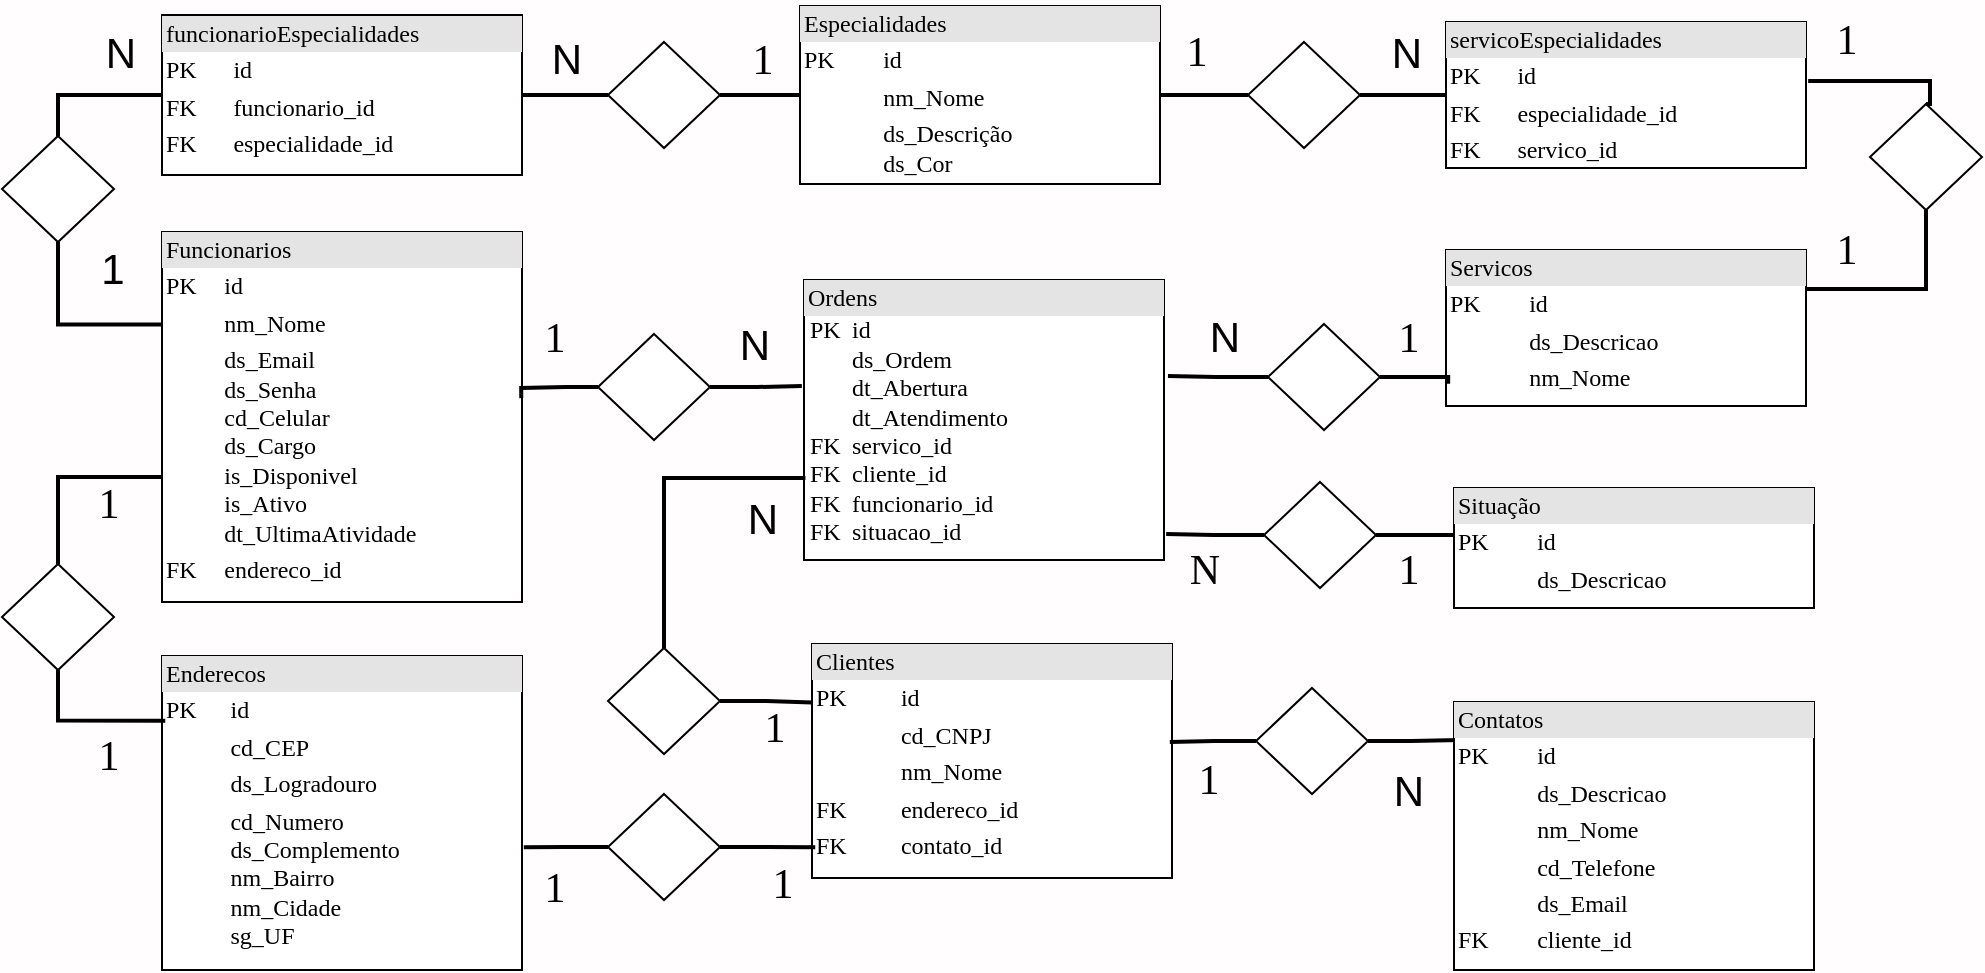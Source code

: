 <mxfile version="24.0.2" type="github">
  <diagram name="Página-1" id="74GLTB2vqmmj7NhmQDI3">
    <mxGraphModel dx="1446" dy="467" grid="0" gridSize="10" guides="1" tooltips="1" connect="1" arrows="1" fold="1" page="0" pageScale="1" pageWidth="827" pageHeight="1169" background="#FFFDFE" math="0" shadow="0">
      <root>
        <mxCell id="0" />
        <mxCell id="1" parent="0" />
        <mxCell id="-mUKGB88UWc1St8DoL5Q-1" value="&lt;div style=&quot;box-sizing:border-box;width:100%;background:#e4e4e4;padding:2px;&quot;&gt;Funcionarios&lt;/div&gt;&lt;table style=&quot;width:100%;font-size:1em;&quot; cellpadding=&quot;2&quot; cellspacing=&quot;0&quot;&gt;&lt;tbody&gt;&lt;tr&gt;&lt;td&gt;PK&lt;/td&gt;&lt;td&gt;id&lt;br&gt;&lt;/td&gt;&lt;/tr&gt;&lt;tr&gt;&lt;td&gt;&lt;br&gt;&lt;/td&gt;&lt;td&gt;nm_Nome&lt;/td&gt;&lt;/tr&gt;&lt;tr&gt;&lt;td&gt;&lt;br&gt;&lt;br&gt;&lt;/td&gt;&lt;td&gt;ds_Email&lt;br&gt;ds_Senha&lt;br&gt;cd_Celular&lt;br&gt;ds_Cargo&lt;br&gt;is_Disponivel&lt;br&gt;is_Ativo&lt;br&gt;dt_UltimaAtividade&lt;br&gt;&lt;/td&gt;&lt;/tr&gt;&lt;tr&gt;&lt;td&gt;FK&lt;/td&gt;&lt;td&gt;endereco_id&lt;br&gt;&lt;/td&gt;&lt;/tr&gt;&lt;tr&gt;&lt;td&gt;&lt;br&gt;&lt;/td&gt;&lt;td&gt;&lt;br&gt;&lt;/td&gt;&lt;/tr&gt;&lt;/tbody&gt;&lt;/table&gt;" style="verticalAlign=top;align=left;overflow=fill;html=1;rounded=0;shadow=0;comic=0;labelBackgroundColor=none;strokeWidth=1;fontFamily=Verdana;fontSize=12" parent="1" vertex="1">
          <mxGeometry x="-100" y="136" width="180" height="185" as="geometry" />
        </mxCell>
        <mxCell id="-mUKGB88UWc1St8DoL5Q-2" value="&lt;div style=&quot;box-sizing: border-box ; width: 100% ; background: #e4e4e4 ; padding: 2px&quot;&gt;Especialidades&lt;/div&gt;&lt;table style=&quot;width: 100% ; font-size: 1em&quot; cellpadding=&quot;2&quot; cellspacing=&quot;0&quot;&gt;&lt;tbody&gt;&lt;tr&gt;&lt;td&gt;PK&lt;/td&gt;&lt;td&gt;id&lt;/td&gt;&lt;/tr&gt;&lt;tr&gt;&lt;td&gt;&lt;br&gt;&lt;/td&gt;&lt;td&gt;nm_Nome&lt;/td&gt;&lt;/tr&gt;&lt;tr&gt;&lt;td&gt;&lt;/td&gt;&lt;td&gt;ds_Descrição&lt;br&gt;ds_Cor&lt;/td&gt;&lt;/tr&gt;&lt;tr&gt;&lt;td&gt;&lt;/td&gt;&lt;td&gt;&lt;br&gt;&lt;/td&gt;&lt;/tr&gt;&lt;/tbody&gt;&lt;/table&gt;" style="verticalAlign=top;align=left;overflow=fill;html=1;rounded=0;shadow=0;comic=0;labelBackgroundColor=none;strokeWidth=1;fontFamily=Verdana;fontSize=12" parent="1" vertex="1">
          <mxGeometry x="219" y="23" width="180" height="89" as="geometry" />
        </mxCell>
        <mxCell id="-mUKGB88UWc1St8DoL5Q-3" value="&lt;div style=&quot;box-sizing: border-box ; width: 100% ; background: #e4e4e4 ; padding: 2px&quot;&gt;Clientes&lt;/div&gt;&lt;table style=&quot;width: 100% ; font-size: 1em&quot; cellpadding=&quot;2&quot; cellspacing=&quot;0&quot;&gt;&lt;tbody&gt;&lt;tr&gt;&lt;td&gt;PK&lt;/td&gt;&lt;td&gt;id&lt;/td&gt;&lt;/tr&gt;&lt;tr&gt;&lt;td&gt;&lt;br&gt;&lt;/td&gt;&lt;td&gt;cd_CNPJ&lt;/td&gt;&lt;/tr&gt;&lt;tr&gt;&lt;td&gt;&lt;/td&gt;&lt;td&gt;nm_Nome&lt;/td&gt;&lt;/tr&gt;&lt;tr&gt;&lt;td&gt;FK&lt;/td&gt;&lt;td&gt;endereco_id&lt;/td&gt;&lt;/tr&gt;&lt;tr&gt;&lt;td&gt;FK&lt;/td&gt;&lt;td&gt;contato_id&lt;/td&gt;&lt;/tr&gt;&lt;/tbody&gt;&lt;/table&gt;" style="verticalAlign=top;align=left;overflow=fill;html=1;rounded=0;shadow=0;comic=0;labelBackgroundColor=none;strokeWidth=1;fontFamily=Verdana;fontSize=12" parent="1" vertex="1">
          <mxGeometry x="225" y="342" width="180" height="117" as="geometry" />
        </mxCell>
        <mxCell id="-mUKGB88UWc1St8DoL5Q-6" value="&lt;div style=&quot;box-sizing:border-box;width:100%;background:#e4e4e4;padding:2px;&quot;&gt;Situação&lt;/div&gt;&lt;table style=&quot;width:100%;font-size:1em;&quot; cellpadding=&quot;2&quot; cellspacing=&quot;0&quot;&gt;&lt;tbody&gt;&lt;tr&gt;&lt;td&gt;PK&lt;/td&gt;&lt;td&gt;id&lt;/td&gt;&lt;/tr&gt;&lt;tr&gt;&lt;td&gt;&lt;br&gt;&lt;/td&gt;&lt;td&gt;ds_Descricao&lt;/td&gt;&lt;/tr&gt;&lt;tr&gt;&lt;td&gt;&lt;/td&gt;&lt;td&gt;&lt;br&gt;&lt;/td&gt;&lt;/tr&gt;&lt;/tbody&gt;&lt;/table&gt;" style="verticalAlign=top;align=left;overflow=fill;html=1;rounded=0;shadow=0;comic=0;labelBackgroundColor=none;strokeWidth=1;fontFamily=Verdana;fontSize=12" parent="1" vertex="1">
          <mxGeometry x="546" y="264" width="180" height="60" as="geometry" />
        </mxCell>
        <mxCell id="-mUKGB88UWc1St8DoL5Q-8" value="&lt;div style=&quot;box-sizing:border-box;width:100%;background:#e4e4e4;padding:2px;&quot;&gt;Servicos&lt;/div&gt;&lt;table style=&quot;width:100%;font-size:1em;&quot; cellpadding=&quot;2&quot; cellspacing=&quot;0&quot;&gt;&lt;tbody&gt;&lt;tr&gt;&lt;td&gt;PK&lt;/td&gt;&lt;td&gt;id&lt;/td&gt;&lt;/tr&gt;&lt;tr&gt;&lt;td&gt;&lt;br&gt;&lt;/td&gt;&lt;td&gt;ds_Descricao&lt;/td&gt;&lt;/tr&gt;&lt;tr&gt;&lt;td&gt;&lt;br&gt;&lt;/td&gt;&lt;td&gt;nm_Nome&lt;/td&gt;&lt;/tr&gt;&lt;tr&gt;&lt;td&gt;&lt;/td&gt;&lt;td&gt;&lt;br&gt;&lt;/td&gt;&lt;/tr&gt;&lt;/tbody&gt;&lt;/table&gt;" style="verticalAlign=top;align=left;overflow=fill;html=1;rounded=0;shadow=0;comic=0;labelBackgroundColor=none;strokeWidth=1;fontFamily=Verdana;fontSize=12" parent="1" vertex="1">
          <mxGeometry x="542" y="145" width="180" height="78" as="geometry" />
        </mxCell>
        <mxCell id="-mUKGB88UWc1St8DoL5Q-9" style="edgeStyle=orthogonalEdgeStyle;rounded=0;orthogonalLoop=1;jettySize=auto;html=1;exitX=0.5;exitY=1;exitDx=0;exitDy=0;" parent="1" source="-mUKGB88UWc1St8DoL5Q-8" target="-mUKGB88UWc1St8DoL5Q-8" edge="1">
          <mxGeometry relative="1" as="geometry" />
        </mxCell>
        <mxCell id="-mUKGB88UWc1St8DoL5Q-11" value="&lt;div style=&quot;box-sizing:border-box;width:100%;background:#e4e4e4;padding:2px;&quot;&gt;funcionarioEspecialidades&lt;/div&gt;&lt;table style=&quot;width:100%;font-size:1em;&quot; cellpadding=&quot;2&quot; cellspacing=&quot;0&quot;&gt;&lt;tbody&gt;&lt;tr&gt;&lt;td&gt;PK&lt;/td&gt;&lt;td&gt;id&lt;/td&gt;&lt;/tr&gt;&lt;tr&gt;&lt;td&gt;FK&lt;/td&gt;&lt;td&gt;funcionario_id&lt;/td&gt;&lt;/tr&gt;&lt;tr&gt;&lt;td&gt;FK&lt;/td&gt;&lt;td&gt;especialidade_id&lt;/td&gt;&lt;/tr&gt;&lt;/tbody&gt;&lt;/table&gt;" style="verticalAlign=top;align=left;overflow=fill;html=1;rounded=0;shadow=0;comic=0;labelBackgroundColor=none;strokeWidth=1;fontFamily=Verdana;fontSize=12" parent="1" vertex="1">
          <mxGeometry x="-100" y="27.5" width="180" height="80" as="geometry" />
        </mxCell>
        <mxCell id="-mUKGB88UWc1St8DoL5Q-14" value="&lt;div style=&quot;box-sizing:border-box;width:100%;background:#e4e4e4;padding:2px;&quot;&gt;servicoEspecialidades&lt;/div&gt;&lt;table style=&quot;width:100%;font-size:1em;&quot; cellpadding=&quot;2&quot; cellspacing=&quot;0&quot;&gt;&lt;tbody&gt;&lt;tr&gt;&lt;td&gt;PK&lt;/td&gt;&lt;td&gt;id&lt;/td&gt;&lt;/tr&gt;&lt;tr&gt;&lt;td&gt;FK&lt;/td&gt;&lt;td&gt;especialidade_id&lt;/td&gt;&lt;/tr&gt;&lt;tr&gt;&lt;td&gt;FK&lt;/td&gt;&lt;td&gt;servico_id&lt;/td&gt;&lt;/tr&gt;&lt;/tbody&gt;&lt;/table&gt;" style="verticalAlign=top;align=left;overflow=fill;html=1;rounded=0;shadow=0;comic=0;labelBackgroundColor=none;strokeWidth=1;fontFamily=Verdana;fontSize=12" parent="1" vertex="1">
          <mxGeometry x="542" y="31" width="180" height="73" as="geometry" />
        </mxCell>
        <mxCell id="-mUKGB88UWc1St8DoL5Q-19" value="&lt;div style=&quot;box-sizing:border-box;width:100%;background:#e4e4e4;padding:2px;&quot;&gt;Enderecos&lt;/div&gt;&lt;table style=&quot;width:100%;font-size:1em;&quot; cellpadding=&quot;2&quot; cellspacing=&quot;0&quot;&gt;&lt;tbody&gt;&lt;tr&gt;&lt;td&gt;PK&lt;/td&gt;&lt;td&gt;id&lt;/td&gt;&lt;/tr&gt;&lt;tr&gt;&lt;td&gt;&lt;br&gt;&lt;/td&gt;&lt;td&gt;cd_CEP&lt;/td&gt;&lt;/tr&gt;&lt;tr&gt;&lt;td&gt;&lt;br&gt;&lt;/td&gt;&lt;td&gt;ds_Logradouro&lt;/td&gt;&lt;/tr&gt;&lt;tr&gt;&lt;td&gt;&lt;br&gt;&lt;/td&gt;&lt;td&gt;cd_Numero&lt;br&gt;ds_Complemento&lt;br&gt;nm_Bairro&lt;br&gt;nm_Cidade&lt;br&gt;sg_UF&lt;/td&gt;&lt;/tr&gt;&lt;tr&gt;&lt;td&gt;&lt;/td&gt;&lt;td&gt;&lt;br&gt;&lt;/td&gt;&lt;/tr&gt;&lt;/tbody&gt;&lt;/table&gt;" style="verticalAlign=top;align=left;overflow=fill;html=1;rounded=0;shadow=0;comic=0;labelBackgroundColor=none;strokeWidth=1;fontFamily=Verdana;fontSize=12" parent="1" vertex="1">
          <mxGeometry x="-100" y="348" width="180" height="157" as="geometry" />
        </mxCell>
        <mxCell id="-mUKGB88UWc1St8DoL5Q-21" value="&lt;div style=&quot;box-sizing:border-box;width:100%;background:#e4e4e4;padding:2px;&quot;&gt;Ordens&lt;/div&gt;&amp;nbsp;PK&lt;span style=&quot;white-space: pre;&quot;&gt;&#x9;&lt;/span&gt;id&lt;div&gt;&lt;span style=&quot;background-color: initial; white-space-collapse: preserve;&quot;&gt;&#x9;&lt;/span&gt;&lt;span style=&quot;background-color: initial;&quot;&gt;ds_Ordem&lt;/span&gt;&lt;br&gt;&lt;/div&gt;&lt;div&gt;&lt;span style=&quot;white-space: pre;&quot;&gt;&#x9;&lt;/span&gt;dt_Abertura&lt;br&gt;&lt;/div&gt;&lt;div&gt;&lt;span style=&quot;white-space: pre;&quot;&gt;&#x9;&lt;/span&gt;dt_Atendimento&lt;/div&gt;&lt;div&gt;&lt;div&gt;&amp;nbsp;FK&lt;span style=&quot;white-space-collapse: preserve;&quot;&gt;&#x9;&lt;/span&gt;servico_id&lt;/div&gt;&lt;div&gt;&amp;nbsp;FK&lt;span style=&quot;white-space-collapse: preserve;&quot;&gt;&#x9;&lt;/span&gt;cliente_id&lt;br&gt;&lt;/div&gt;&lt;div&gt;&amp;nbsp;FK&lt;span style=&quot;white-space-collapse: preserve;&quot;&gt;&#x9;&lt;/span&gt;funcionario_id&lt;/div&gt;&lt;div&gt;&amp;nbsp;FK&lt;span style=&quot;white-space-collapse: preserve;&quot;&gt;&#x9;&lt;/span&gt;situacao_id&lt;/div&gt;&lt;div&gt;&lt;br&gt;&lt;/div&gt;&lt;table style=&quot;width:100%;font-size:1em;&quot; cellpadding=&quot;2&quot; cellspacing=&quot;0&quot;&gt;&lt;tbody&gt;&lt;/tbody&gt;&lt;/table&gt;&lt;/div&gt;" style="verticalAlign=top;align=left;overflow=fill;html=1;rounded=0;shadow=0;comic=0;labelBackgroundColor=none;strokeWidth=1;fontFamily=Verdana;fontSize=12" parent="1" vertex="1">
          <mxGeometry x="221" y="160" width="180" height="140" as="geometry" />
        </mxCell>
        <mxCell id="-mUKGB88UWc1St8DoL5Q-44" style="edgeStyle=none;shape=connector;curved=1;rounded=0;orthogonalLoop=1;jettySize=auto;html=1;exitX=0;exitY=0.5;exitDx=0;exitDy=0;entryX=1;entryY=0.5;entryDx=0;entryDy=0;strokeColor=default;strokeWidth=2;align=center;verticalAlign=middle;fontFamily=Architects Daughter;fontSource=https%3A%2F%2Ffonts.googleapis.com%2Fcss%3Ffamily%3DArchitects%2BDaughter;fontSize=16;fontColor=default;labelBackgroundColor=default;endArrow=none;flowAnimation=0;sourcePerimeterSpacing=8;targetPerimeterSpacing=8;endFill=0;" parent="1" source="-mUKGB88UWc1St8DoL5Q-24" target="-mUKGB88UWc1St8DoL5Q-11" edge="1">
          <mxGeometry relative="1" as="geometry" />
        </mxCell>
        <mxCell id="-mUKGB88UWc1St8DoL5Q-24" value="" style="rhombus;whiteSpace=wrap;html=1;fontFamily=Architects Daughter;fontSource=https%3A%2F%2Ffonts.googleapis.com%2Fcss%3Ffamily%3DArchitects%2BDaughter;" parent="1" vertex="1">
          <mxGeometry x="123" y="41" width="56" height="53" as="geometry" />
        </mxCell>
        <mxCell id="-mUKGB88UWc1St8DoL5Q-32" value="&lt;font face=&quot;Helvetica&quot; style=&quot;font-size: 21px;&quot;&gt;N&lt;/font&gt;" style="text;html=1;align=center;verticalAlign=middle;resizable=0;points=[];autosize=1;strokeColor=none;fillColor=none;fontSize=21;fontFamily=Architects Daughter;fontSource=https%3A%2F%2Ffonts.googleapis.com%2Fcss%3Ffamily%3DArchitects%2BDaughter;" parent="1" vertex="1">
          <mxGeometry x="85" y="31" width="33" height="38" as="geometry" />
        </mxCell>
        <mxCell id="-mUKGB88UWc1St8DoL5Q-40" style="edgeStyle=none;curved=1;rounded=0;orthogonalLoop=1;jettySize=auto;html=1;fontFamily=Architects Daughter;fontSource=https%3A%2F%2Ffonts.googleapis.com%2Fcss%3Ffamily%3DArchitects%2BDaughter;fontSize=16;endArrow=none;sourcePerimeterSpacing=8;targetPerimeterSpacing=8;entryX=0;entryY=0.5;entryDx=0;entryDy=0;strokeWidth=2;flowAnimation=0;exitX=1;exitY=0.5;exitDx=0;exitDy=0;endFill=0;" parent="1" source="-mUKGB88UWc1St8DoL5Q-24" target="-mUKGB88UWc1St8DoL5Q-2" edge="1">
          <mxGeometry relative="1" as="geometry">
            <mxPoint x="219" y="76" as="targetPoint" />
          </mxGeometry>
        </mxCell>
        <mxCell id="-mUKGB88UWc1St8DoL5Q-46" style="edgeStyle=none;shape=connector;curved=1;rounded=0;orthogonalLoop=1;jettySize=auto;html=1;exitX=0;exitY=0.5;exitDx=0;exitDy=0;entryX=1;entryY=0.5;entryDx=0;entryDy=0;strokeColor=default;strokeWidth=2;align=center;verticalAlign=middle;fontFamily=Architects Daughter;fontSource=https%3A%2F%2Ffonts.googleapis.com%2Fcss%3Ffamily%3DArchitects%2BDaughter;fontSize=16;fontColor=default;labelBackgroundColor=default;endArrow=none;flowAnimation=0;sourcePerimeterSpacing=8;targetPerimeterSpacing=8;endFill=0;" parent="1" source="-mUKGB88UWc1St8DoL5Q-45" target="-mUKGB88UWc1St8DoL5Q-2" edge="1">
          <mxGeometry relative="1" as="geometry" />
        </mxCell>
        <mxCell id="-mUKGB88UWc1St8DoL5Q-47" style="edgeStyle=none;shape=connector;curved=1;rounded=0;orthogonalLoop=1;jettySize=auto;html=1;exitX=1;exitY=0.5;exitDx=0;exitDy=0;entryX=0;entryY=0.5;entryDx=0;entryDy=0;strokeColor=default;strokeWidth=2;align=center;verticalAlign=middle;fontFamily=Architects Daughter;fontSource=https%3A%2F%2Ffonts.googleapis.com%2Fcss%3Ffamily%3DArchitects%2BDaughter;fontSize=16;fontColor=default;labelBackgroundColor=default;endArrow=none;flowAnimation=0;sourcePerimeterSpacing=8;targetPerimeterSpacing=8;startSize=14;endSize=14;endFill=0;" parent="1" source="-mUKGB88UWc1St8DoL5Q-45" target="-mUKGB88UWc1St8DoL5Q-14" edge="1">
          <mxGeometry relative="1" as="geometry" />
        </mxCell>
        <mxCell id="-mUKGB88UWc1St8DoL5Q-45" value="" style="rhombus;whiteSpace=wrap;html=1;fontFamily=Architects Daughter;fontSource=https%3A%2F%2Ffonts.googleapis.com%2Fcss%3Ffamily%3DArchitects%2BDaughter;" parent="1" vertex="1">
          <mxGeometry x="443" y="41" width="56" height="53" as="geometry" />
        </mxCell>
        <mxCell id="-mUKGB88UWc1St8DoL5Q-50" style="edgeStyle=orthogonalEdgeStyle;shape=connector;rounded=0;orthogonalLoop=1;jettySize=auto;html=1;strokeColor=default;strokeWidth=2;align=center;verticalAlign=middle;fontFamily=Architects Daughter;fontSource=https%3A%2F%2Ffonts.googleapis.com%2Fcss%3Ffamily%3DArchitects%2BDaughter;fontSize=16;fontColor=default;labelBackgroundColor=default;endArrow=none;endFill=0;flowAnimation=0;sourcePerimeterSpacing=8;targetPerimeterSpacing=8;entryX=0;entryY=0.5;entryDx=0;entryDy=0;exitX=0.5;exitY=0;exitDx=0;exitDy=0;" parent="1" source="-mUKGB88UWc1St8DoL5Q-49" target="-mUKGB88UWc1St8DoL5Q-11" edge="1">
          <mxGeometry relative="1" as="geometry">
            <mxPoint x="-134" y="48" as="targetPoint" />
          </mxGeometry>
        </mxCell>
        <mxCell id="-mUKGB88UWc1St8DoL5Q-52" style="edgeStyle=orthogonalEdgeStyle;shape=connector;rounded=0;orthogonalLoop=1;jettySize=auto;html=1;exitX=0.5;exitY=1;exitDx=0;exitDy=0;entryX=0;entryY=0.25;entryDx=0;entryDy=0;strokeColor=default;strokeWidth=2;align=center;verticalAlign=middle;fontFamily=Architects Daughter;fontSource=https%3A%2F%2Ffonts.googleapis.com%2Fcss%3Ffamily%3DArchitects%2BDaughter;fontSize=16;fontColor=default;labelBackgroundColor=default;endArrow=none;endFill=0;flowAnimation=0;sourcePerimeterSpacing=8;targetPerimeterSpacing=8;" parent="1" source="-mUKGB88UWc1St8DoL5Q-49" target="-mUKGB88UWc1St8DoL5Q-1" edge="1">
          <mxGeometry relative="1" as="geometry" />
        </mxCell>
        <mxCell id="-mUKGB88UWc1St8DoL5Q-49" value="" style="rhombus;whiteSpace=wrap;html=1;fontFamily=Architects Daughter;fontSource=https%3A%2F%2Ffonts.googleapis.com%2Fcss%3Ffamily%3DArchitects%2BDaughter;" parent="1" vertex="1">
          <mxGeometry x="-180" y="88" width="56" height="53" as="geometry" />
        </mxCell>
        <mxCell id="-mUKGB88UWc1St8DoL5Q-53" value="&lt;font face=&quot;Helvetica&quot; style=&quot;font-size: 21px;&quot;&gt;N&lt;/font&gt;" style="text;html=1;align=center;verticalAlign=middle;resizable=0;points=[];autosize=1;strokeColor=none;fillColor=none;fontSize=21;fontFamily=Architects Daughter;fontSource=https%3A%2F%2Ffonts.googleapis.com%2Fcss%3Ffamily%3DArchitects%2BDaughter;" parent="1" vertex="1">
          <mxGeometry x="-138" y="27.5" width="33" height="38" as="geometry" />
        </mxCell>
        <mxCell id="-mUKGB88UWc1St8DoL5Q-54" value="&lt;font face=&quot;Helvetica&quot; style=&quot;font-size: 21px;&quot;&gt;1&lt;/font&gt;" style="text;html=1;align=center;verticalAlign=middle;resizable=0;points=[];autosize=1;strokeColor=none;fillColor=none;fontSize=21;fontFamily=Architects Daughter;fontSource=https%3A%2F%2Ffonts.googleapis.com%2Fcss%3Ffamily%3DArchitects%2BDaughter;" parent="1" vertex="1">
          <mxGeometry x="-140" y="136" width="30" height="38" as="geometry" />
        </mxCell>
        <mxCell id="-mUKGB88UWc1St8DoL5Q-55" value="&lt;font face=&quot;Verdana&quot;&gt;1&lt;/font&gt;" style="text;html=1;align=center;verticalAlign=middle;resizable=0;points=[];autosize=1;strokeColor=none;fillColor=none;fontSize=21;fontFamily=Architects Daughter;fontSource=https%3A%2F%2Ffonts.googleapis.com%2Fcss%3Ffamily%3DArchitects%2BDaughter;" parent="1" vertex="1">
          <mxGeometry x="184" y="30" width="31" height="39" as="geometry" />
        </mxCell>
        <mxCell id="-mUKGB88UWc1St8DoL5Q-57" value="" style="rhombus;whiteSpace=wrap;html=1;fontFamily=Architects Daughter;fontSource=https%3A%2F%2Ffonts.googleapis.com%2Fcss%3Ffamily%3DArchitects%2BDaughter;" parent="1" vertex="1">
          <mxGeometry x="118" y="187" width="56" height="53" as="geometry" />
        </mxCell>
        <mxCell id="-mUKGB88UWc1St8DoL5Q-60" value="&lt;font face=&quot;Helvetica&quot; style=&quot;font-size: 21px;&quot;&gt;N&lt;/font&gt;" style="text;html=1;align=center;verticalAlign=middle;resizable=0;points=[];autosize=1;strokeColor=none;fillColor=none;fontSize=21;fontFamily=Architects Daughter;fontSource=https%3A%2F%2Ffonts.googleapis.com%2Fcss%3Ffamily%3DArchitects%2BDaughter;" parent="1" vertex="1">
          <mxGeometry x="179" y="174" width="33" height="38" as="geometry" />
        </mxCell>
        <mxCell id="-mUKGB88UWc1St8DoL5Q-61" value="&lt;font face=&quot;Verdana&quot;&gt;1&lt;/font&gt;" style="text;html=1;align=center;verticalAlign=middle;resizable=0;points=[];autosize=1;strokeColor=none;fillColor=none;fontSize=21;fontFamily=Architects Daughter;fontSource=https%3A%2F%2Ffonts.googleapis.com%2Fcss%3Ffamily%3DArchitects%2BDaughter;" parent="1" vertex="1">
          <mxGeometry x="80" y="169" width="31" height="39" as="geometry" />
        </mxCell>
        <mxCell id="-mUKGB88UWc1St8DoL5Q-62" value="&lt;font face=&quot;Helvetica&quot; style=&quot;font-size: 21px;&quot;&gt;N&lt;/font&gt;" style="text;html=1;align=center;verticalAlign=middle;resizable=0;points=[];autosize=1;strokeColor=none;fillColor=none;fontSize=21;fontFamily=Architects Daughter;fontSource=https%3A%2F%2Ffonts.googleapis.com%2Fcss%3Ffamily%3DArchitects%2BDaughter;" parent="1" vertex="1">
          <mxGeometry x="505" y="27.5" width="33" height="38" as="geometry" />
        </mxCell>
        <mxCell id="-mUKGB88UWc1St8DoL5Q-63" value="&lt;font face=&quot;Verdana&quot;&gt;1&lt;/font&gt;" style="text;html=1;align=center;verticalAlign=middle;resizable=0;points=[];autosize=1;strokeColor=none;fillColor=none;fontSize=21;fontFamily=Architects Daughter;fontSource=https%3A%2F%2Ffonts.googleapis.com%2Fcss%3Ffamily%3DArchitects%2BDaughter;" parent="1" vertex="1">
          <mxGeometry x="401" y="26.5" width="31" height="39" as="geometry" />
        </mxCell>
        <mxCell id="-mUKGB88UWc1St8DoL5Q-64" value="" style="rhombus;whiteSpace=wrap;html=1;fontFamily=Architects Daughter;fontSource=https%3A%2F%2Ffonts.googleapis.com%2Fcss%3Ffamily%3DArchitects%2BDaughter;" parent="1" vertex="1">
          <mxGeometry x="754" y="72" width="56" height="53" as="geometry" />
        </mxCell>
        <mxCell id="-mUKGB88UWc1St8DoL5Q-65" style="edgeStyle=orthogonalEdgeStyle;shape=connector;rounded=0;orthogonalLoop=1;jettySize=auto;html=1;exitX=0.5;exitY=0;exitDx=0;exitDy=0;entryX=1.006;entryY=0.404;entryDx=0;entryDy=0;entryPerimeter=0;strokeColor=default;strokeWidth=2;align=center;verticalAlign=middle;fontFamily=Architects Daughter;fontSource=https%3A%2F%2Ffonts.googleapis.com%2Fcss%3Ffamily%3DArchitects%2BDaughter;fontSize=16;fontColor=default;labelBackgroundColor=default;endArrow=none;endFill=0;flowAnimation=0;sourcePerimeterSpacing=8;targetPerimeterSpacing=8;" parent="1" source="-mUKGB88UWc1St8DoL5Q-64" target="-mUKGB88UWc1St8DoL5Q-14" edge="1">
          <mxGeometry relative="1" as="geometry">
            <Array as="points">
              <mxPoint x="784" y="61" />
            </Array>
          </mxGeometry>
        </mxCell>
        <mxCell id="-mUKGB88UWc1St8DoL5Q-66" style="edgeStyle=orthogonalEdgeStyle;shape=connector;rounded=0;orthogonalLoop=1;jettySize=auto;html=1;exitX=0.5;exitY=1;exitDx=0;exitDy=0;strokeColor=default;strokeWidth=2;align=center;verticalAlign=middle;fontFamily=Architects Daughter;fontSource=https%3A%2F%2Ffonts.googleapis.com%2Fcss%3Ffamily%3DArchitects%2BDaughter;fontSize=16;fontColor=default;labelBackgroundColor=default;endArrow=none;endFill=0;flowAnimation=0;sourcePerimeterSpacing=8;targetPerimeterSpacing=8;entryX=1;entryY=0.25;entryDx=0;entryDy=0;" parent="1" source="-mUKGB88UWc1St8DoL5Q-64" target="-mUKGB88UWc1St8DoL5Q-8" edge="1">
          <mxGeometry relative="1" as="geometry" />
        </mxCell>
        <mxCell id="-mUKGB88UWc1St8DoL5Q-69" value="&lt;font face=&quot;Verdana&quot;&gt;1&lt;/font&gt;" style="text;html=1;align=center;verticalAlign=middle;resizable=0;points=[];autosize=1;strokeColor=none;fillColor=none;fontSize=21;fontFamily=Architects Daughter;fontSource=https%3A%2F%2Ffonts.googleapis.com%2Fcss%3Ffamily%3DArchitects%2BDaughter;" parent="1" vertex="1">
          <mxGeometry x="726" y="20" width="31" height="39" as="geometry" />
        </mxCell>
        <mxCell id="-mUKGB88UWc1St8DoL5Q-70" value="&lt;font face=&quot;Verdana&quot;&gt;1&lt;/font&gt;" style="text;html=1;align=center;verticalAlign=middle;resizable=0;points=[];autosize=1;strokeColor=none;fillColor=none;fontSize=21;fontFamily=Architects Daughter;fontSource=https%3A%2F%2Ffonts.googleapis.com%2Fcss%3Ffamily%3DArchitects%2BDaughter;" parent="1" vertex="1">
          <mxGeometry x="726" y="125" width="31" height="39" as="geometry" />
        </mxCell>
        <mxCell id="-mUKGB88UWc1St8DoL5Q-71" value="" style="rhombus;whiteSpace=wrap;html=1;fontFamily=Architects Daughter;fontSource=https%3A%2F%2Ffonts.googleapis.com%2Fcss%3Ffamily%3DArchitects%2BDaughter;" parent="1" vertex="1">
          <mxGeometry x="453" y="182" width="56" height="53" as="geometry" />
        </mxCell>
        <mxCell id="-mUKGB88UWc1St8DoL5Q-72" value="" style="rhombus;whiteSpace=wrap;html=1;fontFamily=Architects Daughter;fontSource=https%3A%2F%2Ffonts.googleapis.com%2Fcss%3Ffamily%3DArchitects%2BDaughter;" parent="1" vertex="1">
          <mxGeometry x="451" y="261" width="56" height="53" as="geometry" />
        </mxCell>
        <mxCell id="-mUKGB88UWc1St8DoL5Q-73" style="edgeStyle=orthogonalEdgeStyle;shape=connector;rounded=0;orthogonalLoop=1;jettySize=auto;html=1;exitX=1;exitY=0.5;exitDx=0;exitDy=0;entryX=0;entryY=0.383;entryDx=0;entryDy=0;entryPerimeter=0;strokeColor=default;strokeWidth=2;align=center;verticalAlign=middle;fontFamily=Architects Daughter;fontSource=https%3A%2F%2Ffonts.googleapis.com%2Fcss%3Ffamily%3DArchitects%2BDaughter;fontSize=16;fontColor=default;labelBackgroundColor=default;endArrow=none;endFill=0;flowAnimation=0;sourcePerimeterSpacing=8;targetPerimeterSpacing=8;" parent="1" source="-mUKGB88UWc1St8DoL5Q-72" target="-mUKGB88UWc1St8DoL5Q-6" edge="1">
          <mxGeometry relative="1" as="geometry" />
        </mxCell>
        <mxCell id="-mUKGB88UWc1St8DoL5Q-79" value="&lt;font face=&quot;Verdana&quot;&gt;1&lt;/font&gt;" style="text;html=1;align=center;verticalAlign=middle;resizable=0;points=[];autosize=1;strokeColor=none;fillColor=none;fontSize=21;fontFamily=Architects Daughter;fontSource=https%3A%2F%2Ffonts.googleapis.com%2Fcss%3Ffamily%3DArchitects%2BDaughter;" parent="1" vertex="1">
          <mxGeometry x="507" y="169" width="31" height="39" as="geometry" />
        </mxCell>
        <mxCell id="-mUKGB88UWc1St8DoL5Q-80" value="&lt;font face=&quot;Helvetica&quot; style=&quot;font-size: 21px;&quot;&gt;N&lt;/font&gt;" style="text;html=1;align=center;verticalAlign=middle;resizable=0;points=[];autosize=1;strokeColor=none;fillColor=none;fontSize=21;fontFamily=Architects Daughter;fontSource=https%3A%2F%2Ffonts.googleapis.com%2Fcss%3Ffamily%3DArchitects%2BDaughter;" parent="1" vertex="1">
          <mxGeometry x="414" y="170" width="33" height="38" as="geometry" />
        </mxCell>
        <mxCell id="-mUKGB88UWc1St8DoL5Q-82" value="&lt;font face=&quot;Verdana&quot;&gt;N&lt;/font&gt;" style="text;html=1;align=center;verticalAlign=middle;resizable=0;points=[];autosize=1;strokeColor=none;fillColor=none;fontSize=21;fontFamily=Architects Daughter;fontSource=https%3A%2F%2Ffonts.googleapis.com%2Fcss%3Ffamily%3DArchitects%2BDaughter;" parent="1" vertex="1">
          <mxGeometry x="404" y="285" width="34" height="39" as="geometry" />
        </mxCell>
        <mxCell id="-mUKGB88UWc1St8DoL5Q-83" value="&lt;font face=&quot;Verdana&quot;&gt;1&lt;/font&gt;" style="text;html=1;align=center;verticalAlign=middle;resizable=0;points=[];autosize=1;strokeColor=none;fillColor=none;fontSize=21;fontFamily=Architects Daughter;fontSource=https%3A%2F%2Ffonts.googleapis.com%2Fcss%3Ffamily%3DArchitects%2BDaughter;" parent="1" vertex="1">
          <mxGeometry x="507" y="285" width="31" height="39" as="geometry" />
        </mxCell>
        <mxCell id="-mUKGB88UWc1St8DoL5Q-119" style="edgeStyle=orthogonalEdgeStyle;shape=connector;rounded=0;orthogonalLoop=1;jettySize=auto;html=1;exitX=1;exitY=0.5;exitDx=0;exitDy=0;entryX=0.017;entryY=0.142;entryDx=0;entryDy=0;strokeColor=default;strokeWidth=2;align=center;verticalAlign=middle;fontFamily=Architects Daughter;fontSource=https%3A%2F%2Ffonts.googleapis.com%2Fcss%3Ffamily%3DArchitects%2BDaughter;fontSize=16;fontColor=default;labelBackgroundColor=default;endArrow=none;endFill=0;flowAnimation=0;sourcePerimeterSpacing=8;targetPerimeterSpacing=8;entryPerimeter=0;" parent="1" source="-mUKGB88UWc1St8DoL5Q-84" target="-mUKGB88UWc1St8DoL5Q-116" edge="1">
          <mxGeometry relative="1" as="geometry" />
        </mxCell>
        <mxCell id="-mUKGB88UWc1St8DoL5Q-84" value="" style="rhombus;whiteSpace=wrap;html=1;fontFamily=Architects Daughter;fontSource=https%3A%2F%2Ffonts.googleapis.com%2Fcss%3Ffamily%3DArchitects%2BDaughter;" parent="1" vertex="1">
          <mxGeometry x="447" y="364" width="56" height="53" as="geometry" />
        </mxCell>
        <mxCell id="-mUKGB88UWc1St8DoL5Q-85" value="" style="rhombus;whiteSpace=wrap;html=1;fontFamily=Architects Daughter;fontSource=https%3A%2F%2Ffonts.googleapis.com%2Fcss%3Ffamily%3DArchitects%2BDaughter;" parent="1" vertex="1">
          <mxGeometry x="123" y="417" width="56" height="53" as="geometry" />
        </mxCell>
        <mxCell id="-mUKGB88UWc1St8DoL5Q-96" style="edgeStyle=orthogonalEdgeStyle;shape=connector;rounded=0;orthogonalLoop=1;jettySize=auto;html=1;exitX=1;exitY=0.5;exitDx=0;exitDy=0;entryX=0;entryY=0.25;entryDx=0;entryDy=0;strokeColor=default;strokeWidth=2;align=center;verticalAlign=middle;fontFamily=Architects Daughter;fontSource=https%3A%2F%2Ffonts.googleapis.com%2Fcss%3Ffamily%3DArchitects%2BDaughter;fontSize=16;fontColor=default;labelBackgroundColor=default;endArrow=none;endFill=0;flowAnimation=0;sourcePerimeterSpacing=8;targetPerimeterSpacing=8;" parent="1" source="-mUKGB88UWc1St8DoL5Q-86" target="-mUKGB88UWc1St8DoL5Q-3" edge="1">
          <mxGeometry relative="1" as="geometry" />
        </mxCell>
        <mxCell id="-mUKGB88UWc1St8DoL5Q-86" value="" style="rhombus;whiteSpace=wrap;html=1;fontFamily=Architects Daughter;fontSource=https%3A%2F%2Ffonts.googleapis.com%2Fcss%3Ffamily%3DArchitects%2BDaughter;" parent="1" vertex="1">
          <mxGeometry x="123" y="344" width="56" height="53" as="geometry" />
        </mxCell>
        <mxCell id="-mUKGB88UWc1St8DoL5Q-88" style="edgeStyle=orthogonalEdgeStyle;shape=connector;rounded=0;orthogonalLoop=1;jettySize=auto;html=1;exitX=0;exitY=0.5;exitDx=0;exitDy=0;entryX=0.994;entryY=0.419;entryDx=0;entryDy=0;entryPerimeter=0;strokeColor=default;strokeWidth=2;align=center;verticalAlign=middle;fontFamily=Architects Daughter;fontSource=https%3A%2F%2Ffonts.googleapis.com%2Fcss%3Ffamily%3DArchitects%2BDaughter;fontSize=16;fontColor=default;labelBackgroundColor=default;endArrow=none;endFill=0;flowAnimation=0;sourcePerimeterSpacing=8;targetPerimeterSpacing=8;" parent="1" source="-mUKGB88UWc1St8DoL5Q-84" target="-mUKGB88UWc1St8DoL5Q-3" edge="1">
          <mxGeometry relative="1" as="geometry" />
        </mxCell>
        <mxCell id="-mUKGB88UWc1St8DoL5Q-89" style="edgeStyle=orthogonalEdgeStyle;shape=connector;rounded=0;orthogonalLoop=1;jettySize=auto;html=1;exitX=1;exitY=0.5;exitDx=0;exitDy=0;entryX=0.009;entryY=0.869;entryDx=0;entryDy=0;entryPerimeter=0;strokeColor=default;strokeWidth=2;align=center;verticalAlign=middle;fontFamily=Architects Daughter;fontSource=https%3A%2F%2Ffonts.googleapis.com%2Fcss%3Ffamily%3DArchitects%2BDaughter;fontSize=16;fontColor=default;labelBackgroundColor=default;endArrow=none;endFill=0;flowAnimation=0;sourcePerimeterSpacing=8;targetPerimeterSpacing=8;" parent="1" source="-mUKGB88UWc1St8DoL5Q-85" target="-mUKGB88UWc1St8DoL5Q-3" edge="1">
          <mxGeometry relative="1" as="geometry" />
        </mxCell>
        <mxCell id="-mUKGB88UWc1St8DoL5Q-91" style="edgeStyle=orthogonalEdgeStyle;shape=connector;rounded=0;orthogonalLoop=1;jettySize=auto;html=1;exitX=0;exitY=0.5;exitDx=0;exitDy=0;entryX=1.005;entryY=0.609;entryDx=0;entryDy=0;entryPerimeter=0;strokeColor=default;strokeWidth=2;align=center;verticalAlign=middle;fontFamily=Architects Daughter;fontSource=https%3A%2F%2Ffonts.googleapis.com%2Fcss%3Ffamily%3DArchitects%2BDaughter;fontSize=16;fontColor=default;labelBackgroundColor=default;endArrow=none;endFill=0;flowAnimation=0;sourcePerimeterSpacing=8;targetPerimeterSpacing=8;" parent="1" source="-mUKGB88UWc1St8DoL5Q-85" target="-mUKGB88UWc1St8DoL5Q-19" edge="1">
          <mxGeometry relative="1" as="geometry" />
        </mxCell>
        <mxCell id="-mUKGB88UWc1St8DoL5Q-94" style="edgeStyle=orthogonalEdgeStyle;shape=connector;rounded=0;orthogonalLoop=1;jettySize=auto;html=1;exitX=0.5;exitY=1;exitDx=0;exitDy=0;strokeColor=default;strokeWidth=2;align=center;verticalAlign=middle;fontFamily=Architects Daughter;fontSource=https%3A%2F%2Ffonts.googleapis.com%2Fcss%3Ffamily%3DArchitects%2BDaughter;fontSize=16;fontColor=default;labelBackgroundColor=default;endArrow=none;endFill=0;flowAnimation=0;sourcePerimeterSpacing=8;targetPerimeterSpacing=8;entryX=0.009;entryY=0.206;entryDx=0;entryDy=0;entryPerimeter=0;" parent="1" source="-mUKGB88UWc1St8DoL5Q-92" target="-mUKGB88UWc1St8DoL5Q-19" edge="1">
          <mxGeometry relative="1" as="geometry" />
        </mxCell>
        <mxCell id="-mUKGB88UWc1St8DoL5Q-92" value="" style="rhombus;whiteSpace=wrap;html=1;fontFamily=Architects Daughter;fontSource=https%3A%2F%2Ffonts.googleapis.com%2Fcss%3Ffamily%3DArchitects%2BDaughter;" parent="1" vertex="1">
          <mxGeometry x="-180" y="302" width="56" height="53" as="geometry" />
        </mxCell>
        <mxCell id="-mUKGB88UWc1St8DoL5Q-95" style="edgeStyle=orthogonalEdgeStyle;shape=connector;rounded=0;orthogonalLoop=1;jettySize=auto;html=1;exitX=0.5;exitY=0;exitDx=0;exitDy=0;entryX=0;entryY=0.662;entryDx=0;entryDy=0;entryPerimeter=0;strokeColor=default;strokeWidth=2;align=center;verticalAlign=middle;fontFamily=Architects Daughter;fontSource=https%3A%2F%2Ffonts.googleapis.com%2Fcss%3Ffamily%3DArchitects%2BDaughter;fontSize=16;fontColor=default;labelBackgroundColor=default;endArrow=none;endFill=0;flowAnimation=0;sourcePerimeterSpacing=8;targetPerimeterSpacing=8;" parent="1" source="-mUKGB88UWc1St8DoL5Q-92" target="-mUKGB88UWc1St8DoL5Q-1" edge="1">
          <mxGeometry relative="1" as="geometry" />
        </mxCell>
        <mxCell id="-mUKGB88UWc1St8DoL5Q-97" style="edgeStyle=orthogonalEdgeStyle;shape=connector;rounded=0;orthogonalLoop=1;jettySize=auto;html=1;exitX=0.5;exitY=0;exitDx=0;exitDy=0;entryX=0.004;entryY=0.707;entryDx=0;entryDy=0;entryPerimeter=0;strokeColor=default;strokeWidth=2;align=center;verticalAlign=middle;fontFamily=Architects Daughter;fontSource=https%3A%2F%2Ffonts.googleapis.com%2Fcss%3Ffamily%3DArchitects%2BDaughter;fontSize=16;fontColor=default;labelBackgroundColor=default;endArrow=none;endFill=0;flowAnimation=0;sourcePerimeterSpacing=8;targetPerimeterSpacing=8;" parent="1" source="-mUKGB88UWc1St8DoL5Q-86" target="-mUKGB88UWc1St8DoL5Q-21" edge="1">
          <mxGeometry relative="1" as="geometry" />
        </mxCell>
        <mxCell id="-mUKGB88UWc1St8DoL5Q-99" style="edgeStyle=orthogonalEdgeStyle;shape=connector;rounded=0;orthogonalLoop=1;jettySize=auto;html=1;exitX=0;exitY=0.5;exitDx=0;exitDy=0;entryX=1.006;entryY=0.907;entryDx=0;entryDy=0;entryPerimeter=0;strokeColor=default;strokeWidth=2;align=center;verticalAlign=middle;fontFamily=Architects Daughter;fontSource=https%3A%2F%2Ffonts.googleapis.com%2Fcss%3Ffamily%3DArchitects%2BDaughter;fontSize=16;fontColor=default;labelBackgroundColor=default;endArrow=none;endFill=0;flowAnimation=0;sourcePerimeterSpacing=8;targetPerimeterSpacing=8;" parent="1" source="-mUKGB88UWc1St8DoL5Q-72" target="-mUKGB88UWc1St8DoL5Q-21" edge="1">
          <mxGeometry relative="1" as="geometry" />
        </mxCell>
        <mxCell id="-mUKGB88UWc1St8DoL5Q-101" style="edgeStyle=orthogonalEdgeStyle;shape=connector;rounded=0;orthogonalLoop=1;jettySize=auto;html=1;exitX=0;exitY=0.5;exitDx=0;exitDy=0;strokeColor=default;strokeWidth=2;align=center;verticalAlign=middle;fontFamily=Architects Daughter;fontSource=https%3A%2F%2Ffonts.googleapis.com%2Fcss%3Ffamily%3DArchitects%2BDaughter;fontSize=16;fontColor=default;labelBackgroundColor=default;endArrow=none;endFill=0;flowAnimation=0;sourcePerimeterSpacing=8;targetPerimeterSpacing=8;entryX=0.998;entryY=0.449;entryDx=0;entryDy=0;entryPerimeter=0;" parent="1" source="-mUKGB88UWc1St8DoL5Q-57" target="-mUKGB88UWc1St8DoL5Q-1" edge="1">
          <mxGeometry relative="1" as="geometry">
            <mxPoint x="80" y="216" as="targetPoint" />
            <Array as="points">
              <mxPoint x="102" y="213" />
              <mxPoint x="102" y="214" />
            </Array>
          </mxGeometry>
        </mxCell>
        <mxCell id="-mUKGB88UWc1St8DoL5Q-102" style="edgeStyle=orthogonalEdgeStyle;shape=connector;rounded=0;orthogonalLoop=1;jettySize=auto;html=1;exitX=1;exitY=0.5;exitDx=0;exitDy=0;entryX=-0.006;entryY=0.379;entryDx=0;entryDy=0;entryPerimeter=0;strokeColor=default;strokeWidth=2;align=center;verticalAlign=middle;fontFamily=Architects Daughter;fontSource=https%3A%2F%2Ffonts.googleapis.com%2Fcss%3Ffamily%3DArchitects%2BDaughter;fontSize=16;fontColor=default;labelBackgroundColor=default;endArrow=none;endFill=0;flowAnimation=0;sourcePerimeterSpacing=8;targetPerimeterSpacing=8;" parent="1" source="-mUKGB88UWc1St8DoL5Q-57" target="-mUKGB88UWc1St8DoL5Q-21" edge="1">
          <mxGeometry relative="1" as="geometry" />
        </mxCell>
        <mxCell id="-mUKGB88UWc1St8DoL5Q-105" style="edgeStyle=orthogonalEdgeStyle;shape=connector;rounded=0;orthogonalLoop=1;jettySize=auto;html=1;exitX=1;exitY=0.5;exitDx=0;exitDy=0;entryX=0.006;entryY=0.857;entryDx=0;entryDy=0;entryPerimeter=0;strokeColor=default;strokeWidth=2;align=center;verticalAlign=middle;fontFamily=Architects Daughter;fontSource=https%3A%2F%2Ffonts.googleapis.com%2Fcss%3Ffamily%3DArchitects%2BDaughter;fontSize=16;fontColor=default;labelBackgroundColor=default;endArrow=none;endFill=0;flowAnimation=0;sourcePerimeterSpacing=8;targetPerimeterSpacing=8;" parent="1" source="-mUKGB88UWc1St8DoL5Q-71" target="-mUKGB88UWc1St8DoL5Q-8" edge="1">
          <mxGeometry relative="1" as="geometry" />
        </mxCell>
        <mxCell id="-mUKGB88UWc1St8DoL5Q-106" style="edgeStyle=orthogonalEdgeStyle;shape=connector;rounded=0;orthogonalLoop=1;jettySize=auto;html=1;exitX=0;exitY=0.5;exitDx=0;exitDy=0;entryX=1.011;entryY=0.343;entryDx=0;entryDy=0;strokeColor=default;strokeWidth=2;align=center;verticalAlign=middle;fontFamily=Architects Daughter;fontSource=https%3A%2F%2Ffonts.googleapis.com%2Fcss%3Ffamily%3DArchitects%2BDaughter;fontSize=16;fontColor=default;labelBackgroundColor=default;endArrow=none;endFill=0;flowAnimation=0;sourcePerimeterSpacing=8;targetPerimeterSpacing=8;entryPerimeter=0;" parent="1" source="-mUKGB88UWc1St8DoL5Q-71" target="-mUKGB88UWc1St8DoL5Q-21" edge="1">
          <mxGeometry relative="1" as="geometry">
            <Array as="points">
              <mxPoint x="427" y="208" />
            </Array>
          </mxGeometry>
        </mxCell>
        <mxCell id="-mUKGB88UWc1St8DoL5Q-108" value="&lt;font face=&quot;Verdana&quot;&gt;1&lt;/font&gt;" style="text;html=1;align=center;verticalAlign=middle;resizable=0;points=[];autosize=1;strokeColor=none;fillColor=none;fontSize=21;fontFamily=Architects Daughter;fontSource=https%3A%2F%2Ffonts.googleapis.com%2Fcss%3Ffamily%3DArchitects%2BDaughter;" parent="1" vertex="1">
          <mxGeometry x="407" y="390" width="31" height="39" as="geometry" />
        </mxCell>
        <mxCell id="-mUKGB88UWc1St8DoL5Q-109" value="&lt;font face=&quot;Helvetica&quot; style=&quot;font-size: 21px;&quot;&gt;N&lt;/font&gt;" style="text;html=1;align=center;verticalAlign=middle;resizable=0;points=[];autosize=1;strokeColor=none;fillColor=none;fontSize=21;fontFamily=Architects Daughter;fontSource=https%3A%2F%2Ffonts.googleapis.com%2Fcss%3Ffamily%3DArchitects%2BDaughter;" parent="1" vertex="1">
          <mxGeometry x="506" y="397" width="33" height="38" as="geometry" />
        </mxCell>
        <mxCell id="-mUKGB88UWc1St8DoL5Q-111" value="&lt;span style=&quot;font-family: Verdana;&quot;&gt;1&lt;/span&gt;" style="text;html=1;align=center;verticalAlign=middle;resizable=0;points=[];autosize=1;strokeColor=none;fillColor=none;fontSize=21;fontFamily=Architects Daughter;fontSource=https%3A%2F%2Ffonts.googleapis.com%2Fcss%3Ffamily%3DArchitects%2BDaughter;" parent="1" vertex="1">
          <mxGeometry x="194" y="442" width="31" height="39" as="geometry" />
        </mxCell>
        <mxCell id="-mUKGB88UWc1St8DoL5Q-112" value="&lt;font face=&quot;Helvetica&quot; style=&quot;font-size: 21px;&quot;&gt;N&lt;/font&gt;" style="text;html=1;align=center;verticalAlign=middle;resizable=0;points=[];autosize=1;strokeColor=none;fillColor=none;fontSize=21;fontFamily=Architects Daughter;fontSource=https%3A%2F%2Ffonts.googleapis.com%2Fcss%3Ffamily%3DArchitects%2BDaughter;" parent="1" vertex="1">
          <mxGeometry x="183" y="261" width="33" height="38" as="geometry" />
        </mxCell>
        <mxCell id="-mUKGB88UWc1St8DoL5Q-113" value="&lt;span style=&quot;font-family: Verdana;&quot;&gt;1&lt;/span&gt;" style="text;html=1;align=center;verticalAlign=middle;resizable=0;points=[];autosize=1;strokeColor=none;fillColor=none;fontSize=21;fontFamily=Architects Daughter;fontSource=https%3A%2F%2Ffonts.googleapis.com%2Fcss%3Ffamily%3DArchitects%2BDaughter;" parent="1" vertex="1">
          <mxGeometry x="190" y="364" width="31" height="39" as="geometry" />
        </mxCell>
        <mxCell id="-mUKGB88UWc1St8DoL5Q-115" value="&lt;span style=&quot;font-family: Verdana;&quot;&gt;1&lt;/span&gt;" style="text;html=1;align=center;verticalAlign=middle;resizable=0;points=[];autosize=1;strokeColor=none;fillColor=none;fontSize=21;fontFamily=Architects Daughter;fontSource=https%3A%2F%2Ffonts.googleapis.com%2Fcss%3Ffamily%3DArchitects%2BDaughter;" parent="1" vertex="1">
          <mxGeometry x="-143" y="378" width="31" height="39" as="geometry" />
        </mxCell>
        <mxCell id="-mUKGB88UWc1St8DoL5Q-116" value="&lt;div style=&quot;box-sizing: border-box ; width: 100% ; background: #e4e4e4 ; padding: 2px&quot;&gt;Contatos&lt;/div&gt;&lt;table style=&quot;width: 100% ; font-size: 1em&quot; cellpadding=&quot;2&quot; cellspacing=&quot;0&quot;&gt;&lt;tbody&gt;&lt;tr&gt;&lt;td&gt;PK&lt;/td&gt;&lt;td&gt;id&lt;/td&gt;&lt;/tr&gt;&lt;tr&gt;&lt;td&gt;&lt;br&gt;&lt;/td&gt;&lt;td&gt;ds_Descricao&lt;/td&gt;&lt;/tr&gt;&lt;tr&gt;&lt;td&gt;&lt;br&gt;&lt;/td&gt;&lt;td&gt;nm_Nome&lt;/td&gt;&lt;/tr&gt;&lt;tr&gt;&lt;td&gt;&lt;br&gt;&lt;/td&gt;&lt;td&gt;cd_Telefone&lt;br&gt;&lt;/td&gt;&lt;/tr&gt;&lt;tr&gt;&lt;td&gt;&lt;br&gt;&lt;/td&gt;&lt;td&gt;ds_Email&lt;/td&gt;&lt;/tr&gt;&lt;tr&gt;&lt;td&gt;FK&lt;/td&gt;&lt;td&gt;cliente_id&lt;/td&gt;&lt;/tr&gt;&lt;/tbody&gt;&lt;/table&gt;" style="verticalAlign=top;align=left;overflow=fill;html=1;rounded=0;shadow=0;comic=0;labelBackgroundColor=none;strokeWidth=1;fontFamily=Verdana;fontSize=12" parent="1" vertex="1">
          <mxGeometry x="546" y="371" width="180" height="134" as="geometry" />
        </mxCell>
        <mxCell id="7BD6tFGF70_WvBWXqgzR-1" value="&lt;span style=&quot;font-family: Verdana;&quot;&gt;1&lt;/span&gt;" style="text;html=1;align=center;verticalAlign=middle;resizable=0;points=[];autosize=1;strokeColor=none;fillColor=none;fontSize=21;fontFamily=Architects Daughter;fontSource=https%3A%2F%2Ffonts.googleapis.com%2Fcss%3Ffamily%3DArchitects%2BDaughter;" vertex="1" parent="1">
          <mxGeometry x="80" y="444" width="31" height="39" as="geometry" />
        </mxCell>
        <mxCell id="7BD6tFGF70_WvBWXqgzR-2" value="&lt;span style=&quot;font-family: Verdana;&quot;&gt;1&lt;/span&gt;" style="text;html=1;align=center;verticalAlign=middle;resizable=0;points=[];autosize=1;strokeColor=none;fillColor=none;fontSize=21;fontFamily=Architects Daughter;fontSource=https%3A%2F%2Ffonts.googleapis.com%2Fcss%3Ffamily%3DArchitects%2BDaughter;" vertex="1" parent="1">
          <mxGeometry x="-143" y="252" width="31" height="39" as="geometry" />
        </mxCell>
      </root>
    </mxGraphModel>
  </diagram>
</mxfile>
